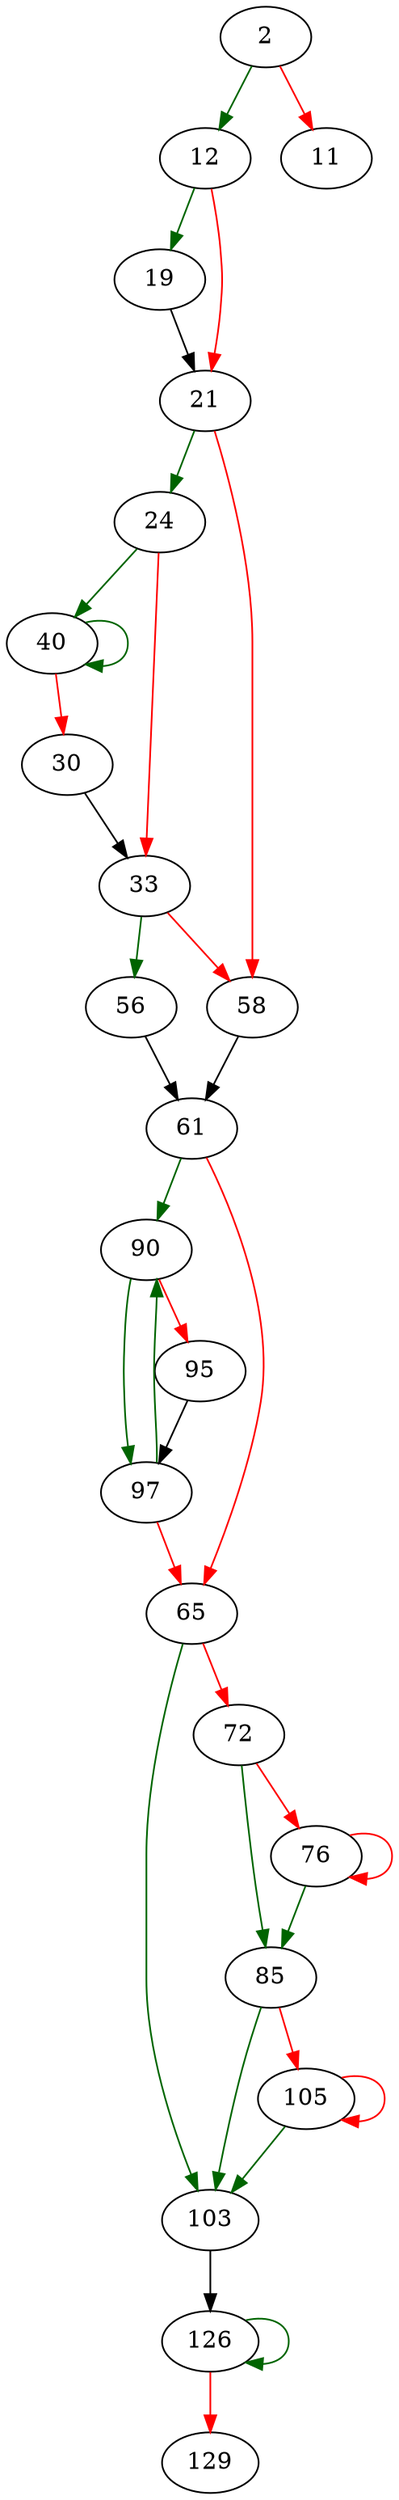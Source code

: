 strict digraph "main" {
	// Node definitions.
	2 [entry=true];
	12;
	11;
	19;
	21;
	24;
	58;
	40;
	33;
	30;
	56;
	61;
	90;
	65;
	103;
	72;
	85;
	76;
	105;
	97;
	95;
	126;
	129;

	// Edge definitions.
	2 -> 12 [
		color=darkgreen
		cond=true
	];
	2 -> 11 [
		color=red
		cond=false
	];
	12 -> 19 [
		color=darkgreen
		cond=true
	];
	12 -> 21 [
		color=red
		cond=false
	];
	19 -> 21;
	21 -> 24 [
		color=darkgreen
		cond=true
	];
	21 -> 58 [
		color=red
		cond=false
	];
	24 -> 40 [
		color=darkgreen
		cond=true
	];
	24 -> 33 [
		color=red
		cond=false
	];
	58 -> 61;
	40 -> 40 [
		color=darkgreen
		cond=true
	];
	40 -> 30 [
		color=red
		cond=false
	];
	33 -> 58 [
		color=red
		cond=false
	];
	33 -> 56 [
		color=darkgreen
		cond=true
	];
	30 -> 33;
	56 -> 61;
	61 -> 90 [
		color=darkgreen
		cond=true
	];
	61 -> 65 [
		color=red
		cond=false
	];
	90 -> 97 [
		color=darkgreen
		cond=true
	];
	90 -> 95 [
		color=red
		cond=false
	];
	65 -> 103 [
		color=darkgreen
		cond=true
	];
	65 -> 72 [
		color=red
		cond=false
	];
	103 -> 126;
	72 -> 85 [
		color=darkgreen
		cond=true
	];
	72 -> 76 [
		color=red
		cond=false
	];
	85 -> 103 [
		color=darkgreen
		cond=true
	];
	85 -> 105 [
		color=red
		cond=false
	];
	76 -> 85 [
		color=darkgreen
		cond=true
	];
	76 -> 76 [
		color=red
		cond=false
	];
	105 -> 103 [
		color=darkgreen
		cond=true
	];
	105 -> 105 [
		color=red
		cond=false
	];
	97 -> 90 [
		color=darkgreen
		cond=true
	];
	97 -> 65 [
		color=red
		cond=false
	];
	95 -> 97;
	126 -> 126 [
		color=darkgreen
		cond=true
	];
	126 -> 129 [
		color=red
		cond=false
	];
}
